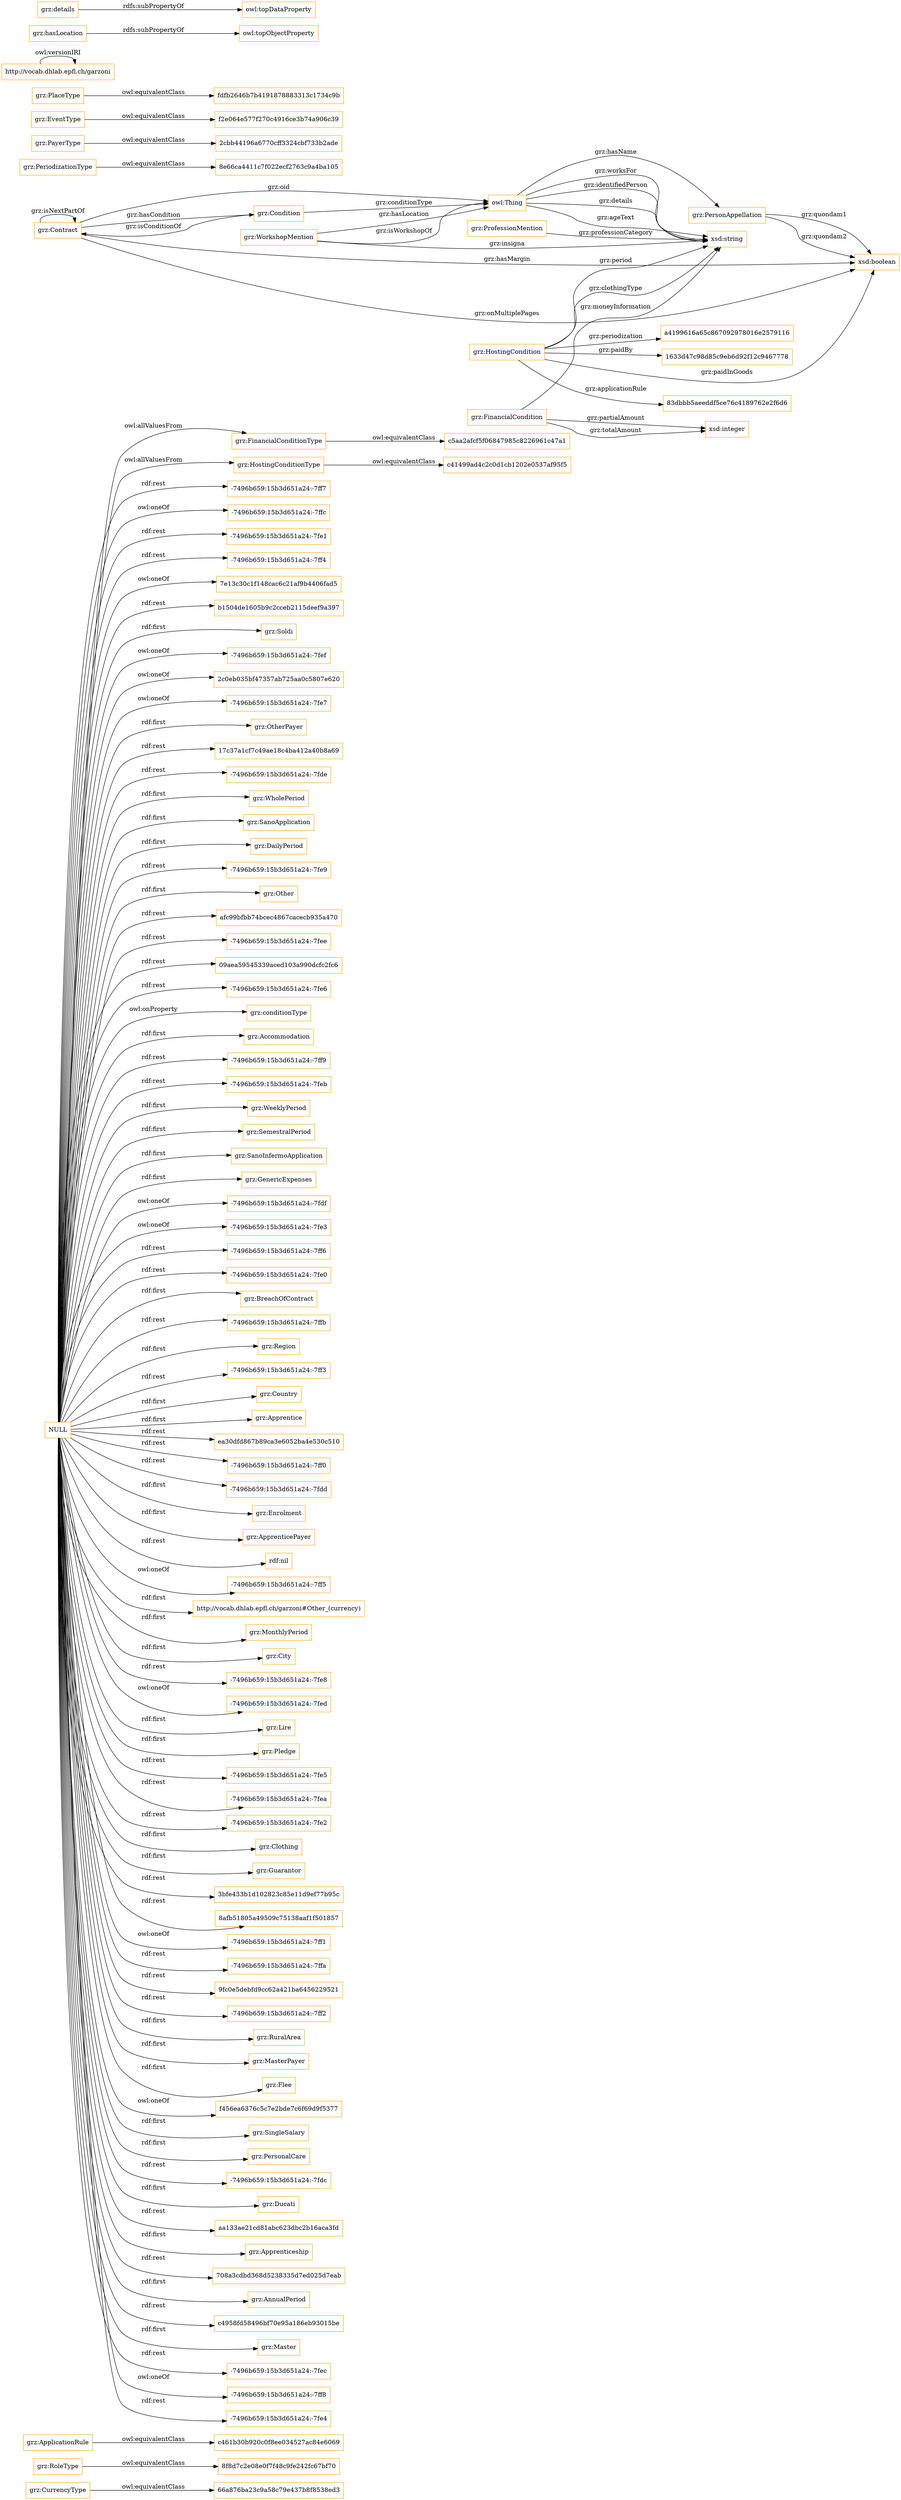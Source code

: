 digraph ar2dtool_diagram { 
rankdir=LR;
size="1501"
node [shape = rectangle, color="orange"]; "grz:CurrencyType" "grz:RoleType" "c461b30b920c0f8ee034527ac84e6069" "grz:FinancialConditionType" "66a876ba23c9a58c79e437b8f8538ed3" "grz:ProfessionMention" "c5aa2afcf5f06847985c8226961c47a1" "c41499ad4c2c0d1cb1202e0537af95f5" "grz:PeriodizationType" "grz:WorkshopMention" "grz:ApplicationRule" "8e66ca4411c7f022ecf2763c9a4ba105" "grz:Contract" "2cbb44196a6770cff3324cbf733b2ade" "grz:EventType" "grz:HostingCondition" "f2e064e577f270c4916ce3b74a906c39" "grz:FinancialCondition" "fdfb2646b7b4191878883313c1734c9b" "grz:Condition" "grz:PersonAppellation" "grz:HostingConditionType" "grz:PayerType" "grz:PlaceType" "8f8d7c2e08e0f7f48c9fe242fc67bf70" ; /*classes style*/
	"grz:HostingConditionType" -> "c41499ad4c2c0d1cb1202e0537af95f5" [ label = "owl:equivalentClass" ];
	"grz:PeriodizationType" -> "8e66ca4411c7f022ecf2763c9a4ba105" [ label = "owl:equivalentClass" ];
	"http://vocab.dhlab.epfl.ch/garzoni" -> "http://vocab.dhlab.epfl.ch/garzoni" [ label = "owl:versionIRI" ];
	"grz:EventType" -> "f2e064e577f270c4916ce3b74a906c39" [ label = "owl:equivalentClass" ];
	"grz:hasLocation" -> "owl:topObjectProperty" [ label = "rdfs:subPropertyOf" ];
	"NULL" -> "-7496b659:15b3d651a24:-7ff7" [ label = "rdf:rest" ];
	"NULL" -> "-7496b659:15b3d651a24:-7ffc" [ label = "owl:oneOf" ];
	"NULL" -> "-7496b659:15b3d651a24:-7fe1" [ label = "rdf:rest" ];
	"NULL" -> "-7496b659:15b3d651a24:-7ff4" [ label = "rdf:rest" ];
	"NULL" -> "7e13c30c1f148cac6c21af9b4406fad5" [ label = "owl:oneOf" ];
	"NULL" -> "b1504de1605b9c2cceb2115deef9a397" [ label = "rdf:rest" ];
	"NULL" -> "grz:Soldi" [ label = "rdf:first" ];
	"NULL" -> "-7496b659:15b3d651a24:-7fef" [ label = "owl:oneOf" ];
	"NULL" -> "grz:HostingConditionType" [ label = "owl:allValuesFrom" ];
	"NULL" -> "2c0eb035bf47357ab725aa0c5807e620" [ label = "owl:oneOf" ];
	"NULL" -> "-7496b659:15b3d651a24:-7fe7" [ label = "owl:oneOf" ];
	"NULL" -> "grz:OtherPayer" [ label = "rdf:first" ];
	"NULL" -> "17c37a1cf7c49ae18c4ba412a40b8a69" [ label = "rdf:rest" ];
	"NULL" -> "-7496b659:15b3d651a24:-7fde" [ label = "rdf:rest" ];
	"NULL" -> "grz:WholePeriod" [ label = "rdf:first" ];
	"NULL" -> "grz:FinancialConditionType" [ label = "owl:allValuesFrom" ];
	"NULL" -> "grz:SanoApplication" [ label = "rdf:first" ];
	"NULL" -> "grz:DailyPeriod" [ label = "rdf:first" ];
	"NULL" -> "-7496b659:15b3d651a24:-7fe9" [ label = "rdf:rest" ];
	"NULL" -> "grz:Other" [ label = "rdf:first" ];
	"NULL" -> "afc99bfbb74bcec4867cacecb935a470" [ label = "rdf:rest" ];
	"NULL" -> "-7496b659:15b3d651a24:-7fee" [ label = "rdf:rest" ];
	"NULL" -> "09aea59545339aced103a990dcfc2fc6" [ label = "rdf:rest" ];
	"NULL" -> "-7496b659:15b3d651a24:-7fe6" [ label = "rdf:rest" ];
	"NULL" -> "grz:conditionType" [ label = "owl:onProperty" ];
	"NULL" -> "grz:Accommodation" [ label = "rdf:first" ];
	"NULL" -> "-7496b659:15b3d651a24:-7ff9" [ label = "rdf:rest" ];
	"NULL" -> "-7496b659:15b3d651a24:-7feb" [ label = "rdf:rest" ];
	"NULL" -> "grz:WeeklyPeriod" [ label = "rdf:first" ];
	"NULL" -> "grz:SemestralPeriod" [ label = "rdf:first" ];
	"NULL" -> "grz:SanoInfermoApplication" [ label = "rdf:first" ];
	"NULL" -> "grz:GenericExpenses" [ label = "rdf:first" ];
	"NULL" -> "-7496b659:15b3d651a24:-7fdf" [ label = "owl:oneOf" ];
	"NULL" -> "-7496b659:15b3d651a24:-7fe3" [ label = "owl:oneOf" ];
	"NULL" -> "-7496b659:15b3d651a24:-7ff6" [ label = "rdf:rest" ];
	"NULL" -> "-7496b659:15b3d651a24:-7fe0" [ label = "rdf:rest" ];
	"NULL" -> "grz:BreachOfContract" [ label = "rdf:first" ];
	"NULL" -> "-7496b659:15b3d651a24:-7ffb" [ label = "rdf:rest" ];
	"NULL" -> "grz:Region" [ label = "rdf:first" ];
	"NULL" -> "-7496b659:15b3d651a24:-7ff3" [ label = "rdf:rest" ];
	"NULL" -> "grz:Country" [ label = "rdf:first" ];
	"NULL" -> "grz:Apprentice" [ label = "rdf:first" ];
	"NULL" -> "ea30dfd867b89ca3e6052ba4e530c510" [ label = "rdf:rest" ];
	"NULL" -> "-7496b659:15b3d651a24:-7ff0" [ label = "rdf:rest" ];
	"NULL" -> "-7496b659:15b3d651a24:-7fdd" [ label = "rdf:rest" ];
	"NULL" -> "grz:Enrolment" [ label = "rdf:first" ];
	"NULL" -> "grz:ApprenticePayer" [ label = "rdf:first" ];
	"NULL" -> "rdf:nil" [ label = "rdf:rest" ];
	"NULL" -> "-7496b659:15b3d651a24:-7ff5" [ label = "owl:oneOf" ];
	"NULL" -> "http://vocab.dhlab.epfl.ch/garzoni#Other_(currency)" [ label = "rdf:first" ];
	"NULL" -> "grz:MonthlyPeriod" [ label = "rdf:first" ];
	"NULL" -> "grz:City" [ label = "rdf:first" ];
	"NULL" -> "-7496b659:15b3d651a24:-7fe8" [ label = "rdf:rest" ];
	"NULL" -> "-7496b659:15b3d651a24:-7fed" [ label = "owl:oneOf" ];
	"NULL" -> "grz:Lire" [ label = "rdf:first" ];
	"NULL" -> "grz:Pledge" [ label = "rdf:first" ];
	"NULL" -> "-7496b659:15b3d651a24:-7fe5" [ label = "rdf:rest" ];
	"NULL" -> "-7496b659:15b3d651a24:-7fea" [ label = "rdf:rest" ];
	"NULL" -> "-7496b659:15b3d651a24:-7fe2" [ label = "rdf:rest" ];
	"NULL" -> "grz:Clothing" [ label = "rdf:first" ];
	"NULL" -> "grz:Guarantor" [ label = "rdf:first" ];
	"NULL" -> "3bfe433b1d102823c85e11d9ef77b95c" [ label = "rdf:rest" ];
	"NULL" -> "8afb51805a49509c75138aaf1f501857" [ label = "rdf:rest" ];
	"NULL" -> "-7496b659:15b3d651a24:-7ff1" [ label = "owl:oneOf" ];
	"NULL" -> "-7496b659:15b3d651a24:-7ffa" [ label = "rdf:rest" ];
	"NULL" -> "9fc0e5debfd9cc62a421ba6456229521" [ label = "rdf:rest" ];
	"NULL" -> "-7496b659:15b3d651a24:-7ff2" [ label = "rdf:rest" ];
	"NULL" -> "grz:RuralArea" [ label = "rdf:first" ];
	"NULL" -> "grz:MasterPayer" [ label = "rdf:first" ];
	"NULL" -> "grz:Flee" [ label = "rdf:first" ];
	"NULL" -> "f456ea6376c5c7e2bde7c6f69d9f5377" [ label = "owl:oneOf" ];
	"NULL" -> "grz:SingleSalary" [ label = "rdf:first" ];
	"NULL" -> "grz:PersonalCare" [ label = "rdf:first" ];
	"NULL" -> "-7496b659:15b3d651a24:-7fdc" [ label = "rdf:rest" ];
	"NULL" -> "grz:Ducati" [ label = "rdf:first" ];
	"NULL" -> "aa133ae21cd81abc623dbc2b16aca3fd" [ label = "rdf:rest" ];
	"NULL" -> "grz:Apprenticeship" [ label = "rdf:first" ];
	"NULL" -> "708a3cdbd368d5238335d7ed025d7eab" [ label = "rdf:rest" ];
	"NULL" -> "grz:AnnualPeriod" [ label = "rdf:first" ];
	"NULL" -> "c4958fd58496bf70e95a186eb93015be" [ label = "rdf:rest" ];
	"NULL" -> "grz:Master" [ label = "rdf:first" ];
	"NULL" -> "-7496b659:15b3d651a24:-7fec" [ label = "rdf:rest" ];
	"NULL" -> "-7496b659:15b3d651a24:-7ff8" [ label = "owl:oneOf" ];
	"NULL" -> "-7496b659:15b3d651a24:-7fe4" [ label = "rdf:rest" ];
	"grz:PlaceType" -> "fdfb2646b7b4191878883313c1734c9b" [ label = "owl:equivalentClass" ];
	"grz:PayerType" -> "2cbb44196a6770cff3324cbf733b2ade" [ label = "owl:equivalentClass" ];
	"grz:FinancialConditionType" -> "c5aa2afcf5f06847985c8226961c47a1" [ label = "owl:equivalentClass" ];
	"grz:details" -> "owl:topDataProperty" [ label = "rdfs:subPropertyOf" ];
	"grz:CurrencyType" -> "66a876ba23c9a58c79e437b8f8538ed3" [ label = "owl:equivalentClass" ];
	"grz:RoleType" -> "8f8d7c2e08e0f7f48c9fe242fc67bf70" [ label = "owl:equivalentClass" ];
	"grz:ApplicationRule" -> "c461b30b920c0f8ee034527ac84e6069" [ label = "owl:equivalentClass" ];
	"owl:Thing" -> "xsd:string" [ label = "grz:identifiedPerson" ];
	"grz:Contract" -> "grz:Contract" [ label = "grz:isNextPartOf" ];
	"grz:HostingCondition" -> "xsd:string" [ label = "grz:clothingType" ];
	"grz:WorkshopMention" -> "owl:Thing" [ label = "grz:hasLocation" ];
	"grz:ProfessionMention" -> "xsd:string" [ label = "grz:professionCategory" ];
	"grz:HostingCondition" -> "a4199616a65c867092978016e2579116" [ label = "grz:periodization" ];
	"grz:FinancialCondition" -> "xsd:integer" [ label = "grz:totalAmount" ];
	"grz:WorkshopMention" -> "owl:Thing" [ label = "grz:isWorkshopOf" ];
	"grz:Contract" -> "xsd:boolean" [ label = "grz:hasMargin" ];
	"grz:FinancialCondition" -> "xsd:string" [ label = "grz:moneyInformation" ];
	"grz:HostingCondition" -> "1633d47c98d85c9eb6d92f12c9467778" [ label = "grz:paidBy" ];
	"grz:HostingCondition" -> "xsd:boolean" [ label = "grz:paidInGoods" ];
	"owl:Thing" -> "xsd:string" [ label = "grz:details" ];
	"grz:HostingCondition" -> "83dbbb5aeeddf5ce76c4189762e2f6d6" [ label = "grz:applicationRule" ];
	"owl:Thing" -> "xsd:string" [ label = "grz:ageText" ];
	"grz:Contract" -> "owl:Thing" [ label = "grz:oid" ];
	"grz:FinancialCondition" -> "xsd:integer" [ label = "grz:partialAmount" ];
	"grz:HostingCondition" -> "xsd:string" [ label = "grz:period" ];
	"grz:Condition" -> "grz:Contract" [ label = "grz:isConditionOf" ];
	"grz:WorkshopMention" -> "xsd:string" [ label = "grz:insigna" ];
	"grz:Contract" -> "xsd:boolean" [ label = "grz:onMultiplePages" ];
	"grz:PersonAppellation" -> "xsd:boolean" [ label = "grz:quondam1" ];
	"owl:Thing" -> "xsd:string" [ label = "grz:worksFor" ];
	"grz:Contract" -> "grz:Condition" [ label = "grz:hasCondition" ];
	"grz:Condition" -> "owl:Thing" [ label = "grz:conditionType" ];
	"grz:PersonAppellation" -> "xsd:boolean" [ label = "grz:quondam2" ];
	"owl:Thing" -> "grz:PersonAppellation" [ label = "grz:hasName" ];

}

